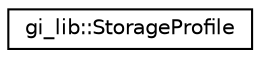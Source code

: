digraph "Graphical Class Hierarchy"
{
  edge [fontname="Helvetica",fontsize="10",labelfontname="Helvetica",labelfontsize="10"];
  node [fontname="Helvetica",fontsize="10",shape=record];
  rankdir="LR";
  Node1 [label="gi_lib::StorageProfile",height=0.2,width=0.4,color="black", fillcolor="white", style="filled",URL="$structgi__lib_1_1_storage_profile.html",tooltip="Describes the storage capabilities. "];
}
